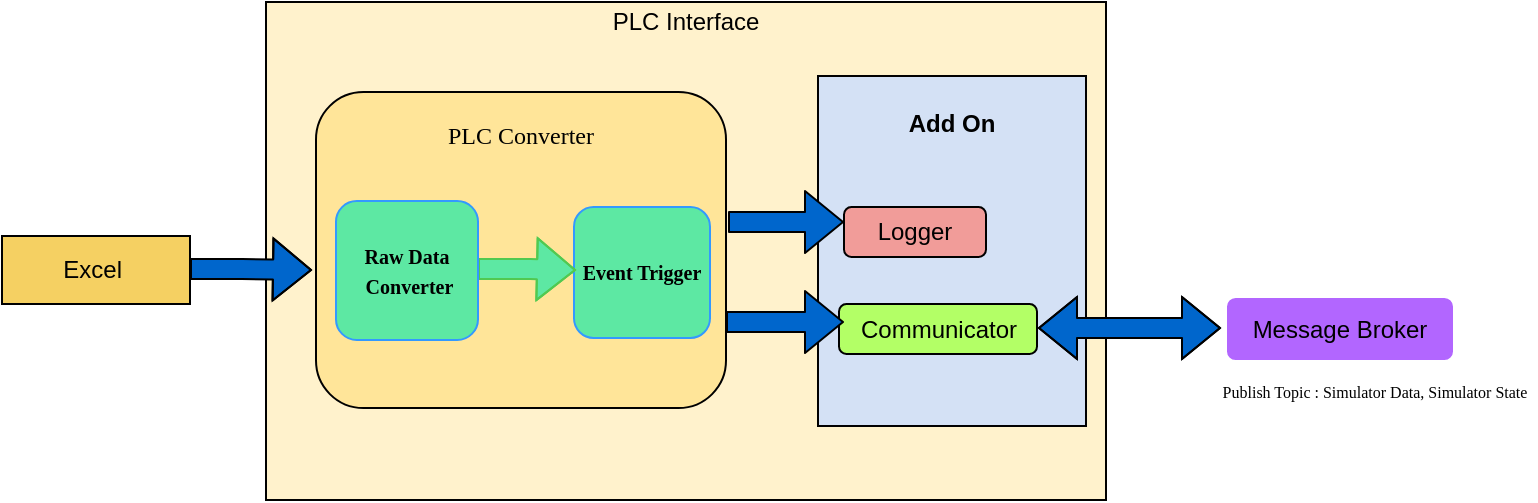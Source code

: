 <mxfile version="12.7.0" type="github"><diagram id="KBWNeWzFb76yXDcvMDIo" name="Page-1"><mxGraphModel dx="1363" dy="515" grid="0" gridSize="10" guides="1" tooltips="1" connect="1" arrows="1" fold="1" page="1" pageScale="1" pageWidth="850" pageHeight="1100" background="#FFFFFF" math="0" shadow="0"><root><mxCell id="0"/><mxCell id="1" parent="0"/><mxCell id="OlLMTqEd5MZmWg_V515S-2" value="&lt;div&gt;PLC Interface&lt;/div&gt;&lt;div&gt;&lt;br&gt;&lt;/div&gt;&lt;div&gt;&lt;br&gt;&lt;/div&gt;&lt;div&gt;&lt;br&gt;&lt;/div&gt;&lt;div&gt;&lt;br&gt;&lt;/div&gt;&lt;div&gt;&lt;br&gt;&lt;/div&gt;&lt;div&gt;&lt;br&gt;&lt;/div&gt;&lt;div&gt;&lt;br&gt;&lt;/div&gt;&lt;div&gt;&lt;br&gt;&lt;/div&gt;&lt;div&gt;&lt;br&gt;&lt;/div&gt;&lt;div&gt;&lt;br&gt;&lt;/div&gt;&lt;div&gt;&lt;br&gt;&lt;/div&gt;&lt;div&gt;&lt;br&gt;&lt;/div&gt;&lt;div&gt;&lt;br&gt;&lt;/div&gt;&lt;div&gt;&lt;br&gt;&lt;/div&gt;&lt;div&gt;&lt;br&gt;&lt;/div&gt;&lt;div&gt;&lt;br&gt;&lt;/div&gt;" style="rounded=0;whiteSpace=wrap;html=1;align=center;fillColor=#FFF2CC;" vertex="1" parent="1"><mxGeometry x="166" y="80" width="420" height="249" as="geometry"/></mxCell><mxCell id="OlLMTqEd5MZmWg_V515S-3" value="&lt;b&gt;Add On&lt;br&gt;&lt;br&gt;&lt;br&gt;&lt;br&gt;&lt;br&gt;&lt;br&gt;&lt;br&gt;&lt;br&gt;&lt;br&gt;&lt;br&gt;&lt;/b&gt;" style="rounded=0;whiteSpace=wrap;html=1;fillColor=#D4E1F5;" vertex="1" parent="1"><mxGeometry x="442" y="117" width="134" height="175" as="geometry"/></mxCell><mxCell id="OlLMTqEd5MZmWg_V515S-4" value="Message Broker" style="rounded=1;whiteSpace=wrap;html=1;fillColor=#B266FF;strokeColor=#FFFFFF;" vertex="1" parent="1"><mxGeometry x="646" y="227.5" width="114" height="32" as="geometry"/></mxCell><mxCell id="OlLMTqEd5MZmWg_V515S-6" value="&lt;font face=&quot;Verdana&quot;&gt;PLC Converter&lt;br&gt;&lt;br&gt;&lt;br&gt;&lt;br&gt;&lt;br&gt;&lt;br&gt;&lt;br&gt;&lt;br&gt;&lt;br&gt;&lt;/font&gt;" style="rounded=1;whiteSpace=wrap;html=1;fillColor=#FFE599;" vertex="1" parent="1"><mxGeometry x="191" y="125" width="205" height="158" as="geometry"/></mxCell><mxCell id="OlLMTqEd5MZmWg_V515S-7" value="Logger" style="rounded=1;whiteSpace=wrap;html=1;fillColor=#F19C99;" vertex="1" parent="1"><mxGeometry x="455" y="182.5" width="71" height="25" as="geometry"/></mxCell><mxCell id="OlLMTqEd5MZmWg_V515S-8" value="Communicator" style="rounded=1;whiteSpace=wrap;html=1;fillColor=#B3FF66;" vertex="1" parent="1"><mxGeometry x="452.5" y="231" width="99" height="25" as="geometry"/></mxCell><mxCell id="OlLMTqEd5MZmWg_V515S-11" value="" style="shape=flexArrow;endArrow=classic;startArrow=classic;html=1;fillColor=#0066CC;" edge="1" parent="1"><mxGeometry width="50" height="50" relative="1" as="geometry"><mxPoint x="552" y="243" as="sourcePoint"/><mxPoint x="643.5" y="243" as="targetPoint"/><Array as="points"><mxPoint x="590" y="243"/></Array></mxGeometry></mxCell><mxCell id="OlLMTqEd5MZmWg_V515S-35" value="" style="edgeStyle=orthogonalEdgeStyle;rounded=0;orthogonalLoop=1;jettySize=auto;html=1;strokeColor=#5FED5F;fillColor=#59DE59;" edge="1" parent="1" source="OlLMTqEd5MZmWg_V515S-15" target="OlLMTqEd5MZmWg_V515S-14"><mxGeometry relative="1" as="geometry"/></mxCell><mxCell id="OlLMTqEd5MZmWg_V515S-15" value="&lt;b&gt;&lt;font face=&quot;Verdana&quot; style=&quot;font-size: 10px&quot;&gt;Event Trigger&lt;/font&gt;&lt;/b&gt;" style="rounded=1;whiteSpace=wrap;html=1;fillColor=#5DE8A3;strokeColor=#3399FF;" vertex="1" parent="1"><mxGeometry x="320" y="182.5" width="68" height="65.5" as="geometry"/></mxCell><mxCell id="OlLMTqEd5MZmWg_V515S-16" value="" style="shape=flexArrow;endArrow=classic;html=1;fillColor=#5DE8A3;strokeColor=#51C951;" edge="1" parent="1"><mxGeometry width="50" height="50" relative="1" as="geometry"><mxPoint x="272" y="213.5" as="sourcePoint"/><mxPoint x="321" y="214" as="targetPoint"/><Array as="points"><mxPoint x="298" y="213.5"/></Array></mxGeometry></mxCell><mxCell id="OlLMTqEd5MZmWg_V515S-19" value="" style="shape=flexArrow;endArrow=classic;html=1;fillColor=#0066CC;" edge="1" parent="1"><mxGeometry width="50" height="50" relative="1" as="geometry"><mxPoint x="128" y="213.5" as="sourcePoint"/><mxPoint x="189" y="214" as="targetPoint"/><Array as="points"><mxPoint x="154" y="213.5"/></Array></mxGeometry></mxCell><mxCell id="OlLMTqEd5MZmWg_V515S-27" value="" style="shape=flexArrow;endArrow=classic;html=1;entryX=0;entryY=0.3;entryDx=0;entryDy=0;entryPerimeter=0;fillColor=#0066CC;" edge="1" parent="1" target="OlLMTqEd5MZmWg_V515S-7"><mxGeometry width="50" height="50" relative="1" as="geometry"><mxPoint x="397" y="190" as="sourcePoint"/><mxPoint x="447" y="190" as="targetPoint"/></mxGeometry></mxCell><mxCell id="OlLMTqEd5MZmWg_V515S-29" value="" style="shape=flexArrow;endArrow=classic;html=1;fillColor=#0066CC;" edge="1" parent="1"><mxGeometry width="50" height="50" relative="1" as="geometry"><mxPoint x="396" y="240" as="sourcePoint"/><mxPoint x="455" y="240" as="targetPoint"/></mxGeometry></mxCell><mxCell id="OlLMTqEd5MZmWg_V515S-32" value="&lt;font style=&quot;font-size: 8px&quot; face=&quot;Times New Roman&quot;&gt;Publish Topic : Simulator Data, Simulator State&lt;/font&gt;" style="text;html=1;align=center;verticalAlign=middle;resizable=0;points=[];autosize=1;" vertex="1" parent="1"><mxGeometry x="638" y="264" width="163" height="19" as="geometry"/></mxCell><mxCell id="OlLMTqEd5MZmWg_V515S-5" value="Excel&amp;nbsp;" style="rounded=0;whiteSpace=wrap;html=1;fillColor=#F5D062;" vertex="1" parent="1"><mxGeometry x="34" y="197" width="94" height="34" as="geometry"/></mxCell><mxCell id="OlLMTqEd5MZmWg_V515S-14" value="&lt;b&gt;&lt;font style=&quot;font-size: 10px&quot; face=&quot;Verdana&quot;&gt;Raw Data&lt;br&gt;&amp;nbsp;C&lt;span style=&quot;color: rgba(0 , 0 , 0 , 0) ; white-space: nowrap ; font-size: 0px&quot;&gt;%3CmxGraphModel%3E%3Croot%3E%3CmxCell%20id%3D%220%22%2F%3E%3CmxCell%20id%3D%221%22%20parent%3D%220%22%2F%3E%3CmxCell%20id%3D%222%22%20value%3D%22%22%20style%3D%22shape%3DflexArrow%3BendArrow%3Dclassic%3BstartArrow%3Dclassic%3Bhtml%3D1%3B%22%20edge%3D%221%22%20parent%3D%221%22%3E%3CmxGeometry%20width%3D%2250%22%20height%3D%2250%22%20relative%3D%221%22%20as%3D%22geometry%22%3E%3CmxPoint%20x%3D%22581%22%20y%3D%22301%22%20as%3D%22sourcePoint%22%2F%3E%3CmxPoint%20x%3D%22670%22%20y%3D%22301%22%20as%3D%22targetPoint%22%2F%3E%3C%2FmxGeometry%3E%3C%2FmxCell%3E%3CmxCell%20id%3D%223%22%20value%3D%22Text%22%20style%3D%22text%3Bhtml%3D1%3Balign%3Dcenter%3BverticalAlign%3Dmiddle%3Bresizable%3D0%3Bpoints%3D%5B%5D%3BlabelBackgroundColor%3D%23ffffff%3B%22%20vertex%3D%221%22%20connectable%3D%220%22%20parent%3D%222%22%3E%3CmxGeometry%20x%3D%220.221%22%20y%3D%22-6%22%20relative%3D%221%22%20as%3D%22geometry%22%3E%3CmxPoint%20as%3D%22offset%22%2F%3E%3C%2FmxGeometry%3E%3C%2FmxCell%3E%3C%2Froot%3E%3C%2FmxGraphModel%&lt;/span&gt;onverter&lt;/font&gt;&lt;/b&gt;" style="rounded=1;whiteSpace=wrap;html=1;fillColor=#5DE8A3;strokeColor=#3399FF;" vertex="1" parent="1"><mxGeometry x="201" y="179.5" width="71" height="69.5" as="geometry"/></mxCell></root></mxGraphModel></diagram></mxfile>
